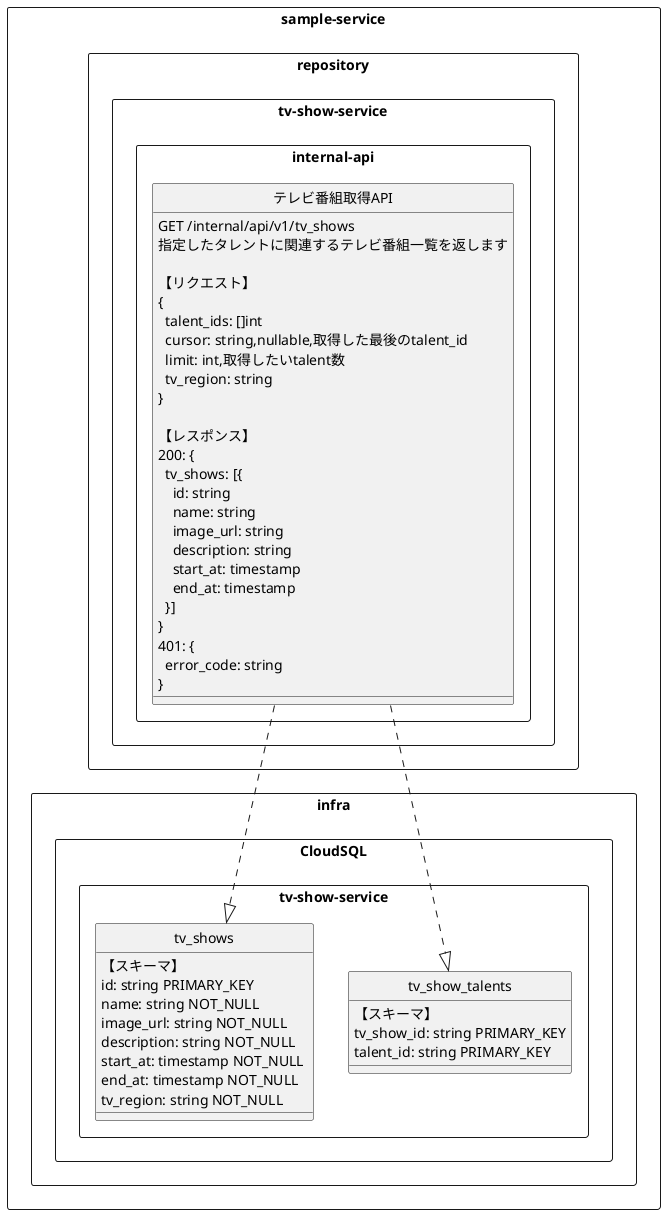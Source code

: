 @startuml
hide circle
rectangle "sample-service" as sample-service {
    rectangle "infra" as sample-service/infra {
        rectangle "CloudSQL" as sample-service/infra/CloudSQL {
            rectangle "tv-show-service" as sample-service/infra/CloudSQL/tv-show-service {
                class "tv_show_talents" as sample-service/infra/CloudSQL/tv-show-service/tv_show_talents {
                    【スキーマ】\ntv_show_id: string PRIMARY_KEY\ntalent_id: string PRIMARY_KEY
                }
                class "tv_shows" as sample-service/infra/CloudSQL/tv-show-service/tv_shows {
                    【スキーマ】\nid: string PRIMARY_KEY\nname: string NOT_NULL\nimage_url: string NOT_NULL\ndescription: string NOT_NULL \nstart_at: timestamp NOT_NULL \nend_at: timestamp NOT_NULL \ntv_region: string NOT_NULL 
                }
            }
        }
    }
    rectangle "repository" as sample-service/repository {
        rectangle "tv-show-service" as sample-service/repository/tv-show-service {
            rectangle "internal-api" as sample-service/repository/tv-show-service/internal-api {
                class "テレビ番組取得API" as sample-service/repository/tv-show-service/internal-api/テレビ番組取得API {
                    GET /internal/api/v1/tv_shows\n指定したタレントに関連するテレビ番組一覧を返します\n\n【リクエスト】\n{\n  talent_ids: []int\n  cursor: string,nullable,取得した最後のtalent_id\n  limit: int,取得したいtalent数\n  tv_region: string\n}\n\n【レスポンス】\n200: {\n  tv_shows: [{\n    id: string\n    name: string\n    image_url: string\n    description: string\n    start_at: timestamp\n    end_at: timestamp\n  }]\n}\n401: {\n  error_code: string\n}
                }
            }
        }
    }
}
"sample-service/repository/tv-show-service/internal-api/テレビ番組取得API" ..|> "sample-service/infra/CloudSQL/tv-show-service/tv_shows"
"sample-service/repository/tv-show-service/internal-api/テレビ番組取得API" ..|> "sample-service/infra/CloudSQL/tv-show-service/tv_show_talents"
@enduml

